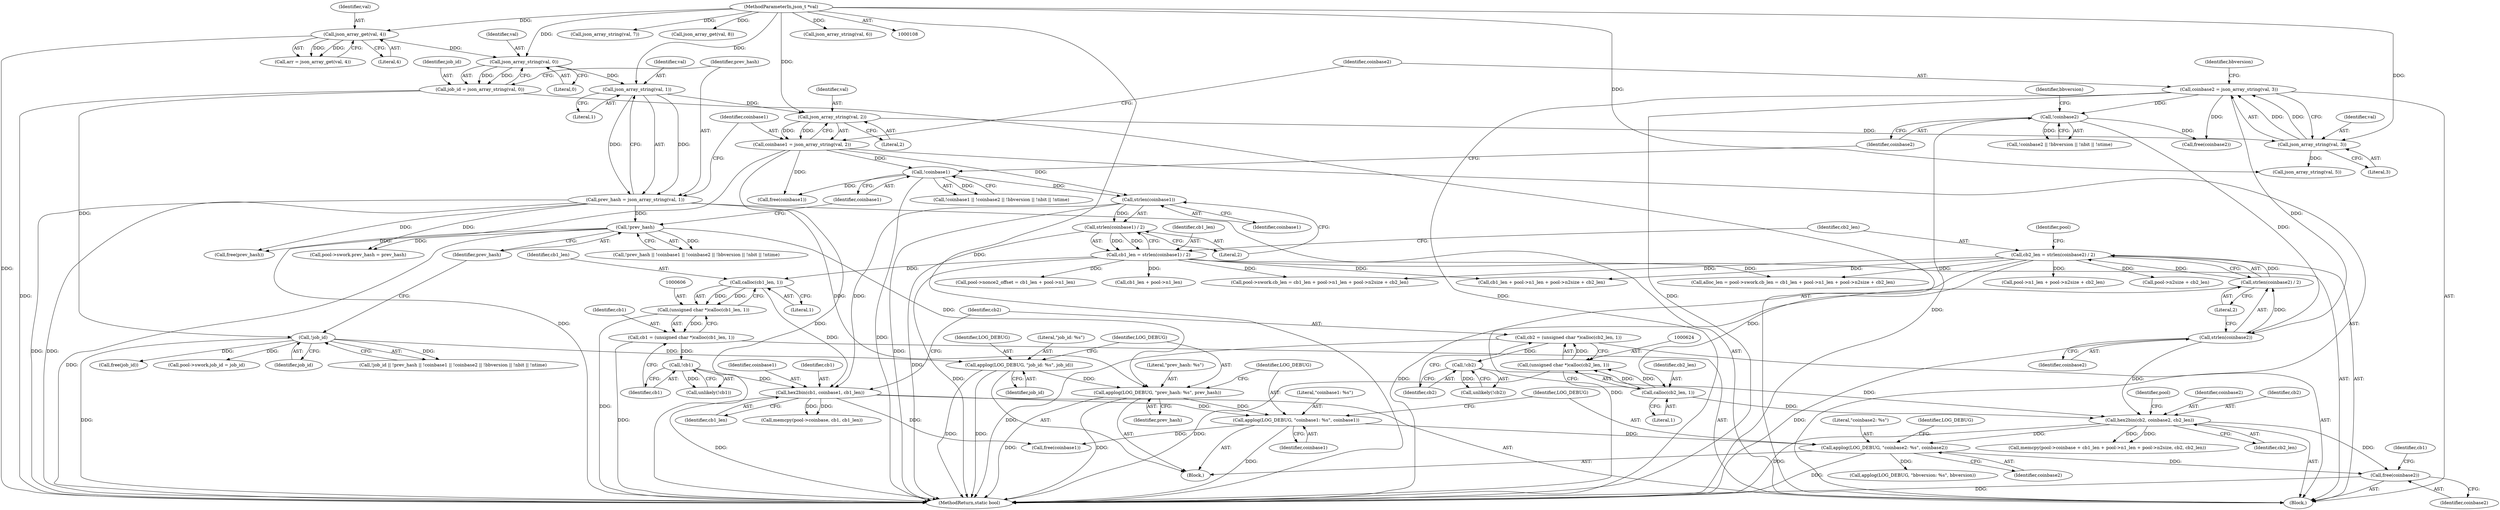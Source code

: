 digraph "0_sgminer_910c36089940e81fb85c65b8e63dcd2fac71470c@API" {
"1000743" [label="(Call,free(coinbase2))"];
"1000635" [label="(Call,hex2bin(cb2, coinbase2, cb2_len))"];
"1000630" [label="(Call,!cb2)"];
"1000621" [label="(Call,cb2 = (unsigned char *)calloc(cb2_len, 1))"];
"1000623" [label="(Call,(unsigned char *)calloc(cb2_len, 1))"];
"1000625" [label="(Call,calloc(cb2_len, 1))"];
"1000297" [label="(Call,cb2_len = strlen(coinbase2) / 2)"];
"1000299" [label="(Call,strlen(coinbase2) / 2)"];
"1000300" [label="(Call,strlen(coinbase2))"];
"1000165" [label="(Call,coinbase2 = json_array_string(val, 3))"];
"1000167" [label="(Call,json_array_string(val, 3))"];
"1000162" [label="(Call,json_array_string(val, 2))"];
"1000157" [label="(Call,json_array_string(val, 1))"];
"1000152" [label="(Call,json_array_string(val, 0))"];
"1000135" [label="(Call,json_array_get(val, 4))"];
"1000110" [label="(MethodParameterIn,json_t *val)"];
"1000202" [label="(Call,!coinbase2)"];
"1000718" [label="(Call,applog(LOG_DEBUG, \"coinbase2: %s\", coinbase2))"];
"1000714" [label="(Call,applog(LOG_DEBUG, \"coinbase1: %s\", coinbase1))"];
"1000710" [label="(Call,applog(LOG_DEBUG, \"prev_hash: %s\", prev_hash))"];
"1000706" [label="(Call,applog(LOG_DEBUG, \"job_id: %s\", job_id))"];
"1000193" [label="(Call,!job_id)"];
"1000150" [label="(Call,job_id = json_array_string(val, 0))"];
"1000196" [label="(Call,!prev_hash)"];
"1000155" [label="(Call,prev_hash = json_array_string(val, 1))"];
"1000617" [label="(Call,hex2bin(cb1, coinbase1, cb1_len))"];
"1000612" [label="(Call,!cb1)"];
"1000603" [label="(Call,cb1 = (unsigned char *)calloc(cb1_len, 1))"];
"1000605" [label="(Call,(unsigned char *)calloc(cb1_len, 1))"];
"1000607" [label="(Call,calloc(cb1_len, 1))"];
"1000291" [label="(Call,cb1_len = strlen(coinbase1) / 2)"];
"1000293" [label="(Call,strlen(coinbase1) / 2)"];
"1000294" [label="(Call,strlen(coinbase1))"];
"1000199" [label="(Call,!coinbase1)"];
"1000160" [label="(Call,coinbase1 = json_array_string(val, 2))"];
"1000620" [label="(Identifier,cb1_len)"];
"1000198" [label="(Call,!coinbase1 || !coinbase2 || !bbversion || !nbit || !ntime)"];
"1000182" [label="(Call,json_array_string(val, 7))"];
"1000199" [label="(Call,!coinbase1)"];
"1000714" [label="(Call,applog(LOG_DEBUG, \"coinbase1: %s\", coinbase1))"];
"1000722" [label="(Call,applog(LOG_DEBUG, \"bbversion: %s\", bbversion))"];
"1000168" [label="(Identifier,val)"];
"1000295" [label="(Identifier,coinbase1)"];
"1000154" [label="(Literal,0)"];
"1000195" [label="(Call,!prev_hash || !coinbase1 || !coinbase2 || !bbversion || !nbit || !ntime)"];
"1000135" [label="(Call,json_array_get(val, 4))"];
"1000708" [label="(Literal,\"job_id: %s\")"];
"1000164" [label="(Literal,2)"];
"1000345" [label="(Call,pool->n2size + cb2_len)"];
"1000612" [label="(Call,!cb1)"];
"1000301" [label="(Identifier,coinbase2)"];
"1000219" [label="(Call,free(prev_hash))"];
"1000133" [label="(Call,arr = json_array_get(val, 4))"];
"1000171" [label="(Identifier,bbversion)"];
"1000110" [label="(MethodParameterIn,json_t *val)"];
"1000741" [label="(Call,free(coinbase1))"];
"1000744" [label="(Identifier,coinbase2)"];
"1000711" [label="(Identifier,LOG_DEBUG)"];
"1000715" [label="(Identifier,LOG_DEBUG)"];
"1000613" [label="(Identifier,cb1)"];
"1000625" [label="(Call,calloc(cb2_len, 1))"];
"1000306" [label="(Identifier,pool)"];
"1000160" [label="(Call,coinbase1 = json_array_string(val, 2))"];
"1000169" [label="(Literal,3)"];
"1000641" [label="(Identifier,pool)"];
"1000206" [label="(Identifier,bbversion)"];
"1000629" [label="(Call,unlikely(!cb2))"];
"1000136" [label="(Identifier,val)"];
"1000723" [label="(Identifier,LOG_DEBUG)"];
"1000200" [label="(Identifier,coinbase1)"];
"1000150" [label="(Call,job_id = json_array_string(val, 0))"];
"1000161" [label="(Identifier,coinbase1)"];
"1000296" [label="(Literal,2)"];
"1000167" [label="(Call,json_array_string(val, 3))"];
"1000196" [label="(Call,!prev_hash)"];
"1000201" [label="(Call,!coinbase2 || !bbversion || !nbit || !ntime)"];
"1000609" [label="(Literal,1)"];
"1000605" [label="(Call,(unsigned char *)calloc(cb1_len, 1))"];
"1000111" [label="(Block,)"];
"1000298" [label="(Identifier,cb2_len)"];
"1000712" [label="(Literal,\"prev_hash: %s\")"];
"1000718" [label="(Call,applog(LOG_DEBUG, \"coinbase2: %s\", coinbase2))"];
"1000354" [label="(Call,cb1_len + pool->n1_len)"];
"1000227" [label="(Call,free(coinbase2))"];
"1000158" [label="(Identifier,val)"];
"1000607" [label="(Call,calloc(cb1_len, 1))"];
"1000299" [label="(Call,strlen(coinbase2) / 2)"];
"1000302" [label="(Literal,2)"];
"1000721" [label="(Identifier,coinbase2)"];
"1000627" [label="(Literal,1)"];
"1000768" [label="(MethodReturn,static bool)"];
"1000162" [label="(Call,json_array_string(val, 2))"];
"1000277" [label="(Call,pool->swork.job_id = job_id)"];
"1000621" [label="(Call,cb2 = (unsigned char *)calloc(cb2_len, 1))"];
"1000172" [label="(Call,json_array_string(val, 5))"];
"1000151" [label="(Identifier,job_id)"];
"1000333" [label="(Call,pool->swork.cb_len = cb1_len + pool->n1_len + pool->n2size + cb2_len)"];
"1000603" [label="(Call,cb1 = (unsigned char *)calloc(cb1_len, 1))"];
"1000188" [label="(Call,json_array_get(val, 8))"];
"1000707" [label="(Identifier,LOG_DEBUG)"];
"1000619" [label="(Identifier,coinbase1)"];
"1000203" [label="(Identifier,coinbase2)"];
"1000137" [label="(Literal,4)"];
"1000622" [label="(Identifier,cb2)"];
"1000223" [label="(Call,free(coinbase1))"];
"1000631" [label="(Identifier,cb2)"];
"1000202" [label="(Call,!coinbase2)"];
"1000710" [label="(Call,applog(LOG_DEBUG, \"prev_hash: %s\", prev_hash))"];
"1000630" [label="(Call,!cb2)"];
"1000177" [label="(Call,json_array_string(val, 6))"];
"1000157" [label="(Call,json_array_string(val, 1))"];
"1000331" [label="(Call,alloc_len = pool->swork.cb_len = cb1_len + pool->n1_len + pool->n2size + cb2_len)"];
"1000339" [label="(Call,cb1_len + pool->n1_len + pool->n2size + cb2_len)"];
"1000291" [label="(Call,cb1_len = strlen(coinbase1) / 2)"];
"1000618" [label="(Identifier,cb1)"];
"1000743" [label="(Call,free(coinbase2))"];
"1000682" [label="(Call,memcpy(pool->coinbase + cb1_len + pool->n1_len + pool->n2size, cb2, cb2_len))"];
"1000611" [label="(Call,unlikely(!cb1))"];
"1000638" [label="(Identifier,cb2_len)"];
"1000155" [label="(Call,prev_hash = json_array_string(val, 1))"];
"1000293" [label="(Call,strlen(coinbase1) / 2)"];
"1000746" [label="(Identifier,cb1)"];
"1000166" [label="(Identifier,coinbase2)"];
"1000626" [label="(Identifier,cb2_len)"];
"1000350" [label="(Call,pool->nonce2_offset = cb1_len + pool->n1_len)"];
"1000163" [label="(Identifier,val)"];
"1000706" [label="(Call,applog(LOG_DEBUG, \"job_id: %s\", job_id))"];
"1000716" [label="(Literal,\"coinbase1: %s\")"];
"1000197" [label="(Identifier,prev_hash)"];
"1000717" [label="(Identifier,coinbase1)"];
"1000153" [label="(Identifier,val)"];
"1000194" [label="(Identifier,job_id)"];
"1000637" [label="(Identifier,coinbase2)"];
"1000152" [label="(Call,json_array_string(val, 0))"];
"1000705" [label="(Block,)"];
"1000284" [label="(Call,pool->swork.prev_hash = prev_hash)"];
"1000193" [label="(Call,!job_id)"];
"1000623" [label="(Call,(unsigned char *)calloc(cb2_len, 1))"];
"1000617" [label="(Call,hex2bin(cb1, coinbase1, cb1_len))"];
"1000636" [label="(Identifier,cb2)"];
"1000156" [label="(Identifier,prev_hash)"];
"1000341" [label="(Call,pool->n1_len + pool->n2size + cb2_len)"];
"1000720" [label="(Literal,\"coinbase2: %s\")"];
"1000664" [label="(Call,memcpy(pool->coinbase, cb1, cb1_len))"];
"1000292" [label="(Identifier,cb1_len)"];
"1000159" [label="(Literal,1)"];
"1000604" [label="(Identifier,cb1)"];
"1000192" [label="(Call,!job_id || !prev_hash || !coinbase1 || !coinbase2 || !bbversion || !nbit || !ntime)"];
"1000635" [label="(Call,hex2bin(cb2, coinbase2, cb2_len))"];
"1000719" [label="(Identifier,LOG_DEBUG)"];
"1000300" [label="(Call,strlen(coinbase2))"];
"1000709" [label="(Identifier,job_id)"];
"1000165" [label="(Call,coinbase2 = json_array_string(val, 3))"];
"1000294" [label="(Call,strlen(coinbase1))"];
"1000713" [label="(Identifier,prev_hash)"];
"1000608" [label="(Identifier,cb1_len)"];
"1000297" [label="(Call,cb2_len = strlen(coinbase2) / 2)"];
"1000215" [label="(Call,free(job_id))"];
"1000743" -> "1000111"  [label="AST: "];
"1000743" -> "1000744"  [label="CFG: "];
"1000744" -> "1000743"  [label="AST: "];
"1000746" -> "1000743"  [label="CFG: "];
"1000743" -> "1000768"  [label="DDG: "];
"1000635" -> "1000743"  [label="DDG: "];
"1000718" -> "1000743"  [label="DDG: "];
"1000635" -> "1000111"  [label="AST: "];
"1000635" -> "1000638"  [label="CFG: "];
"1000636" -> "1000635"  [label="AST: "];
"1000637" -> "1000635"  [label="AST: "];
"1000638" -> "1000635"  [label="AST: "];
"1000641" -> "1000635"  [label="CFG: "];
"1000635" -> "1000768"  [label="DDG: "];
"1000630" -> "1000635"  [label="DDG: "];
"1000300" -> "1000635"  [label="DDG: "];
"1000625" -> "1000635"  [label="DDG: "];
"1000635" -> "1000682"  [label="DDG: "];
"1000635" -> "1000682"  [label="DDG: "];
"1000635" -> "1000718"  [label="DDG: "];
"1000630" -> "1000629"  [label="AST: "];
"1000630" -> "1000631"  [label="CFG: "];
"1000631" -> "1000630"  [label="AST: "];
"1000629" -> "1000630"  [label="CFG: "];
"1000630" -> "1000629"  [label="DDG: "];
"1000621" -> "1000630"  [label="DDG: "];
"1000621" -> "1000111"  [label="AST: "];
"1000621" -> "1000623"  [label="CFG: "];
"1000622" -> "1000621"  [label="AST: "];
"1000623" -> "1000621"  [label="AST: "];
"1000631" -> "1000621"  [label="CFG: "];
"1000621" -> "1000768"  [label="DDG: "];
"1000623" -> "1000621"  [label="DDG: "];
"1000623" -> "1000625"  [label="CFG: "];
"1000624" -> "1000623"  [label="AST: "];
"1000625" -> "1000623"  [label="AST: "];
"1000623" -> "1000768"  [label="DDG: "];
"1000625" -> "1000623"  [label="DDG: "];
"1000625" -> "1000623"  [label="DDG: "];
"1000625" -> "1000627"  [label="CFG: "];
"1000626" -> "1000625"  [label="AST: "];
"1000627" -> "1000625"  [label="AST: "];
"1000297" -> "1000625"  [label="DDG: "];
"1000297" -> "1000111"  [label="AST: "];
"1000297" -> "1000299"  [label="CFG: "];
"1000298" -> "1000297"  [label="AST: "];
"1000299" -> "1000297"  [label="AST: "];
"1000306" -> "1000297"  [label="CFG: "];
"1000297" -> "1000768"  [label="DDG: "];
"1000299" -> "1000297"  [label="DDG: "];
"1000299" -> "1000297"  [label="DDG: "];
"1000297" -> "1000331"  [label="DDG: "];
"1000297" -> "1000333"  [label="DDG: "];
"1000297" -> "1000339"  [label="DDG: "];
"1000297" -> "1000341"  [label="DDG: "];
"1000297" -> "1000345"  [label="DDG: "];
"1000299" -> "1000302"  [label="CFG: "];
"1000300" -> "1000299"  [label="AST: "];
"1000302" -> "1000299"  [label="AST: "];
"1000299" -> "1000768"  [label="DDG: "];
"1000300" -> "1000299"  [label="DDG: "];
"1000300" -> "1000301"  [label="CFG: "];
"1000301" -> "1000300"  [label="AST: "];
"1000302" -> "1000300"  [label="CFG: "];
"1000300" -> "1000768"  [label="DDG: "];
"1000165" -> "1000300"  [label="DDG: "];
"1000202" -> "1000300"  [label="DDG: "];
"1000165" -> "1000111"  [label="AST: "];
"1000165" -> "1000167"  [label="CFG: "];
"1000166" -> "1000165"  [label="AST: "];
"1000167" -> "1000165"  [label="AST: "];
"1000171" -> "1000165"  [label="CFG: "];
"1000165" -> "1000768"  [label="DDG: "];
"1000165" -> "1000768"  [label="DDG: "];
"1000167" -> "1000165"  [label="DDG: "];
"1000167" -> "1000165"  [label="DDG: "];
"1000165" -> "1000202"  [label="DDG: "];
"1000165" -> "1000227"  [label="DDG: "];
"1000167" -> "1000169"  [label="CFG: "];
"1000168" -> "1000167"  [label="AST: "];
"1000169" -> "1000167"  [label="AST: "];
"1000162" -> "1000167"  [label="DDG: "];
"1000110" -> "1000167"  [label="DDG: "];
"1000167" -> "1000172"  [label="DDG: "];
"1000162" -> "1000160"  [label="AST: "];
"1000162" -> "1000164"  [label="CFG: "];
"1000163" -> "1000162"  [label="AST: "];
"1000164" -> "1000162"  [label="AST: "];
"1000160" -> "1000162"  [label="CFG: "];
"1000162" -> "1000160"  [label="DDG: "];
"1000162" -> "1000160"  [label="DDG: "];
"1000157" -> "1000162"  [label="DDG: "];
"1000110" -> "1000162"  [label="DDG: "];
"1000157" -> "1000155"  [label="AST: "];
"1000157" -> "1000159"  [label="CFG: "];
"1000158" -> "1000157"  [label="AST: "];
"1000159" -> "1000157"  [label="AST: "];
"1000155" -> "1000157"  [label="CFG: "];
"1000157" -> "1000155"  [label="DDG: "];
"1000157" -> "1000155"  [label="DDG: "];
"1000152" -> "1000157"  [label="DDG: "];
"1000110" -> "1000157"  [label="DDG: "];
"1000152" -> "1000150"  [label="AST: "];
"1000152" -> "1000154"  [label="CFG: "];
"1000153" -> "1000152"  [label="AST: "];
"1000154" -> "1000152"  [label="AST: "];
"1000150" -> "1000152"  [label="CFG: "];
"1000152" -> "1000150"  [label="DDG: "];
"1000152" -> "1000150"  [label="DDG: "];
"1000135" -> "1000152"  [label="DDG: "];
"1000110" -> "1000152"  [label="DDG: "];
"1000135" -> "1000133"  [label="AST: "];
"1000135" -> "1000137"  [label="CFG: "];
"1000136" -> "1000135"  [label="AST: "];
"1000137" -> "1000135"  [label="AST: "];
"1000133" -> "1000135"  [label="CFG: "];
"1000135" -> "1000768"  [label="DDG: "];
"1000135" -> "1000133"  [label="DDG: "];
"1000135" -> "1000133"  [label="DDG: "];
"1000110" -> "1000135"  [label="DDG: "];
"1000110" -> "1000108"  [label="AST: "];
"1000110" -> "1000768"  [label="DDG: "];
"1000110" -> "1000172"  [label="DDG: "];
"1000110" -> "1000177"  [label="DDG: "];
"1000110" -> "1000182"  [label="DDG: "];
"1000110" -> "1000188"  [label="DDG: "];
"1000202" -> "1000201"  [label="AST: "];
"1000202" -> "1000203"  [label="CFG: "];
"1000203" -> "1000202"  [label="AST: "];
"1000206" -> "1000202"  [label="CFG: "];
"1000201" -> "1000202"  [label="CFG: "];
"1000202" -> "1000768"  [label="DDG: "];
"1000202" -> "1000201"  [label="DDG: "];
"1000202" -> "1000227"  [label="DDG: "];
"1000718" -> "1000705"  [label="AST: "];
"1000718" -> "1000721"  [label="CFG: "];
"1000719" -> "1000718"  [label="AST: "];
"1000720" -> "1000718"  [label="AST: "];
"1000721" -> "1000718"  [label="AST: "];
"1000723" -> "1000718"  [label="CFG: "];
"1000718" -> "1000768"  [label="DDG: "];
"1000714" -> "1000718"  [label="DDG: "];
"1000718" -> "1000722"  [label="DDG: "];
"1000714" -> "1000705"  [label="AST: "];
"1000714" -> "1000717"  [label="CFG: "];
"1000715" -> "1000714"  [label="AST: "];
"1000716" -> "1000714"  [label="AST: "];
"1000717" -> "1000714"  [label="AST: "];
"1000719" -> "1000714"  [label="CFG: "];
"1000714" -> "1000768"  [label="DDG: "];
"1000710" -> "1000714"  [label="DDG: "];
"1000617" -> "1000714"  [label="DDG: "];
"1000714" -> "1000741"  [label="DDG: "];
"1000710" -> "1000705"  [label="AST: "];
"1000710" -> "1000713"  [label="CFG: "];
"1000711" -> "1000710"  [label="AST: "];
"1000712" -> "1000710"  [label="AST: "];
"1000713" -> "1000710"  [label="AST: "];
"1000715" -> "1000710"  [label="CFG: "];
"1000710" -> "1000768"  [label="DDG: "];
"1000710" -> "1000768"  [label="DDG: "];
"1000706" -> "1000710"  [label="DDG: "];
"1000196" -> "1000710"  [label="DDG: "];
"1000155" -> "1000710"  [label="DDG: "];
"1000706" -> "1000705"  [label="AST: "];
"1000706" -> "1000709"  [label="CFG: "];
"1000707" -> "1000706"  [label="AST: "];
"1000708" -> "1000706"  [label="AST: "];
"1000709" -> "1000706"  [label="AST: "];
"1000711" -> "1000706"  [label="CFG: "];
"1000706" -> "1000768"  [label="DDG: "];
"1000706" -> "1000768"  [label="DDG: "];
"1000193" -> "1000706"  [label="DDG: "];
"1000193" -> "1000192"  [label="AST: "];
"1000193" -> "1000194"  [label="CFG: "];
"1000194" -> "1000193"  [label="AST: "];
"1000197" -> "1000193"  [label="CFG: "];
"1000192" -> "1000193"  [label="CFG: "];
"1000193" -> "1000768"  [label="DDG: "];
"1000193" -> "1000192"  [label="DDG: "];
"1000150" -> "1000193"  [label="DDG: "];
"1000193" -> "1000215"  [label="DDG: "];
"1000193" -> "1000277"  [label="DDG: "];
"1000150" -> "1000111"  [label="AST: "];
"1000151" -> "1000150"  [label="AST: "];
"1000156" -> "1000150"  [label="CFG: "];
"1000150" -> "1000768"  [label="DDG: "];
"1000196" -> "1000195"  [label="AST: "];
"1000196" -> "1000197"  [label="CFG: "];
"1000197" -> "1000196"  [label="AST: "];
"1000200" -> "1000196"  [label="CFG: "];
"1000195" -> "1000196"  [label="CFG: "];
"1000196" -> "1000768"  [label="DDG: "];
"1000196" -> "1000195"  [label="DDG: "];
"1000155" -> "1000196"  [label="DDG: "];
"1000196" -> "1000219"  [label="DDG: "];
"1000196" -> "1000284"  [label="DDG: "];
"1000155" -> "1000111"  [label="AST: "];
"1000156" -> "1000155"  [label="AST: "];
"1000161" -> "1000155"  [label="CFG: "];
"1000155" -> "1000768"  [label="DDG: "];
"1000155" -> "1000768"  [label="DDG: "];
"1000155" -> "1000219"  [label="DDG: "];
"1000155" -> "1000284"  [label="DDG: "];
"1000617" -> "1000111"  [label="AST: "];
"1000617" -> "1000620"  [label="CFG: "];
"1000618" -> "1000617"  [label="AST: "];
"1000619" -> "1000617"  [label="AST: "];
"1000620" -> "1000617"  [label="AST: "];
"1000622" -> "1000617"  [label="CFG: "];
"1000617" -> "1000768"  [label="DDG: "];
"1000612" -> "1000617"  [label="DDG: "];
"1000294" -> "1000617"  [label="DDG: "];
"1000607" -> "1000617"  [label="DDG: "];
"1000617" -> "1000664"  [label="DDG: "];
"1000617" -> "1000664"  [label="DDG: "];
"1000617" -> "1000741"  [label="DDG: "];
"1000612" -> "1000611"  [label="AST: "];
"1000612" -> "1000613"  [label="CFG: "];
"1000613" -> "1000612"  [label="AST: "];
"1000611" -> "1000612"  [label="CFG: "];
"1000612" -> "1000611"  [label="DDG: "];
"1000603" -> "1000612"  [label="DDG: "];
"1000603" -> "1000111"  [label="AST: "];
"1000603" -> "1000605"  [label="CFG: "];
"1000604" -> "1000603"  [label="AST: "];
"1000605" -> "1000603"  [label="AST: "];
"1000613" -> "1000603"  [label="CFG: "];
"1000603" -> "1000768"  [label="DDG: "];
"1000605" -> "1000603"  [label="DDG: "];
"1000605" -> "1000607"  [label="CFG: "];
"1000606" -> "1000605"  [label="AST: "];
"1000607" -> "1000605"  [label="AST: "];
"1000605" -> "1000768"  [label="DDG: "];
"1000607" -> "1000605"  [label="DDG: "];
"1000607" -> "1000605"  [label="DDG: "];
"1000607" -> "1000609"  [label="CFG: "];
"1000608" -> "1000607"  [label="AST: "];
"1000609" -> "1000607"  [label="AST: "];
"1000291" -> "1000607"  [label="DDG: "];
"1000291" -> "1000111"  [label="AST: "];
"1000291" -> "1000293"  [label="CFG: "];
"1000292" -> "1000291"  [label="AST: "];
"1000293" -> "1000291"  [label="AST: "];
"1000298" -> "1000291"  [label="CFG: "];
"1000291" -> "1000768"  [label="DDG: "];
"1000293" -> "1000291"  [label="DDG: "];
"1000293" -> "1000291"  [label="DDG: "];
"1000291" -> "1000331"  [label="DDG: "];
"1000291" -> "1000333"  [label="DDG: "];
"1000291" -> "1000339"  [label="DDG: "];
"1000291" -> "1000350"  [label="DDG: "];
"1000291" -> "1000354"  [label="DDG: "];
"1000293" -> "1000296"  [label="CFG: "];
"1000294" -> "1000293"  [label="AST: "];
"1000296" -> "1000293"  [label="AST: "];
"1000293" -> "1000768"  [label="DDG: "];
"1000294" -> "1000293"  [label="DDG: "];
"1000294" -> "1000295"  [label="CFG: "];
"1000295" -> "1000294"  [label="AST: "];
"1000296" -> "1000294"  [label="CFG: "];
"1000294" -> "1000768"  [label="DDG: "];
"1000199" -> "1000294"  [label="DDG: "];
"1000160" -> "1000294"  [label="DDG: "];
"1000199" -> "1000198"  [label="AST: "];
"1000199" -> "1000200"  [label="CFG: "];
"1000200" -> "1000199"  [label="AST: "];
"1000203" -> "1000199"  [label="CFG: "];
"1000198" -> "1000199"  [label="CFG: "];
"1000199" -> "1000768"  [label="DDG: "];
"1000199" -> "1000198"  [label="DDG: "];
"1000160" -> "1000199"  [label="DDG: "];
"1000199" -> "1000223"  [label="DDG: "];
"1000160" -> "1000111"  [label="AST: "];
"1000161" -> "1000160"  [label="AST: "];
"1000166" -> "1000160"  [label="CFG: "];
"1000160" -> "1000768"  [label="DDG: "];
"1000160" -> "1000768"  [label="DDG: "];
"1000160" -> "1000223"  [label="DDG: "];
}
